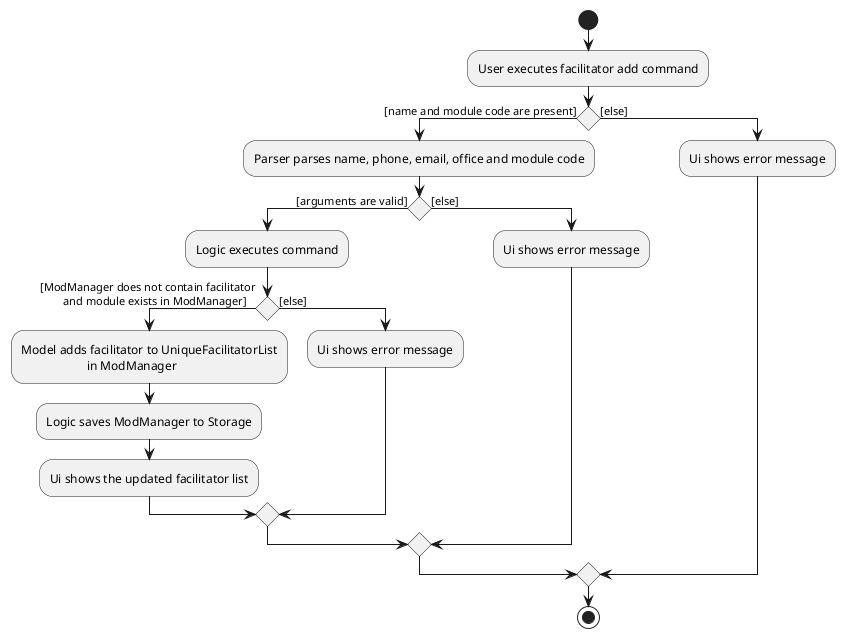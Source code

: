 @startuml
start
:User executes facilitator add command;
if () then ([name and module code are present])
    :Parser parses name, phone, email, office and module code;
    if () then ([arguments are valid])
        :Logic executes command;
        if () then ([ModManager does not contain facilitator
        and module exists in ModManager])
            :Model adds facilitator to UniqueFacilitatorList
                                 in ModManager;
            :Logic saves ModManager to Storage;
            :Ui shows the updated facilitator list;
        else ([else])
            :Ui shows error message;
        endif
    else ([else])
        :Ui shows error message;
    endif
else([else])
    :Ui shows error message;
endif
stop
@enduml
